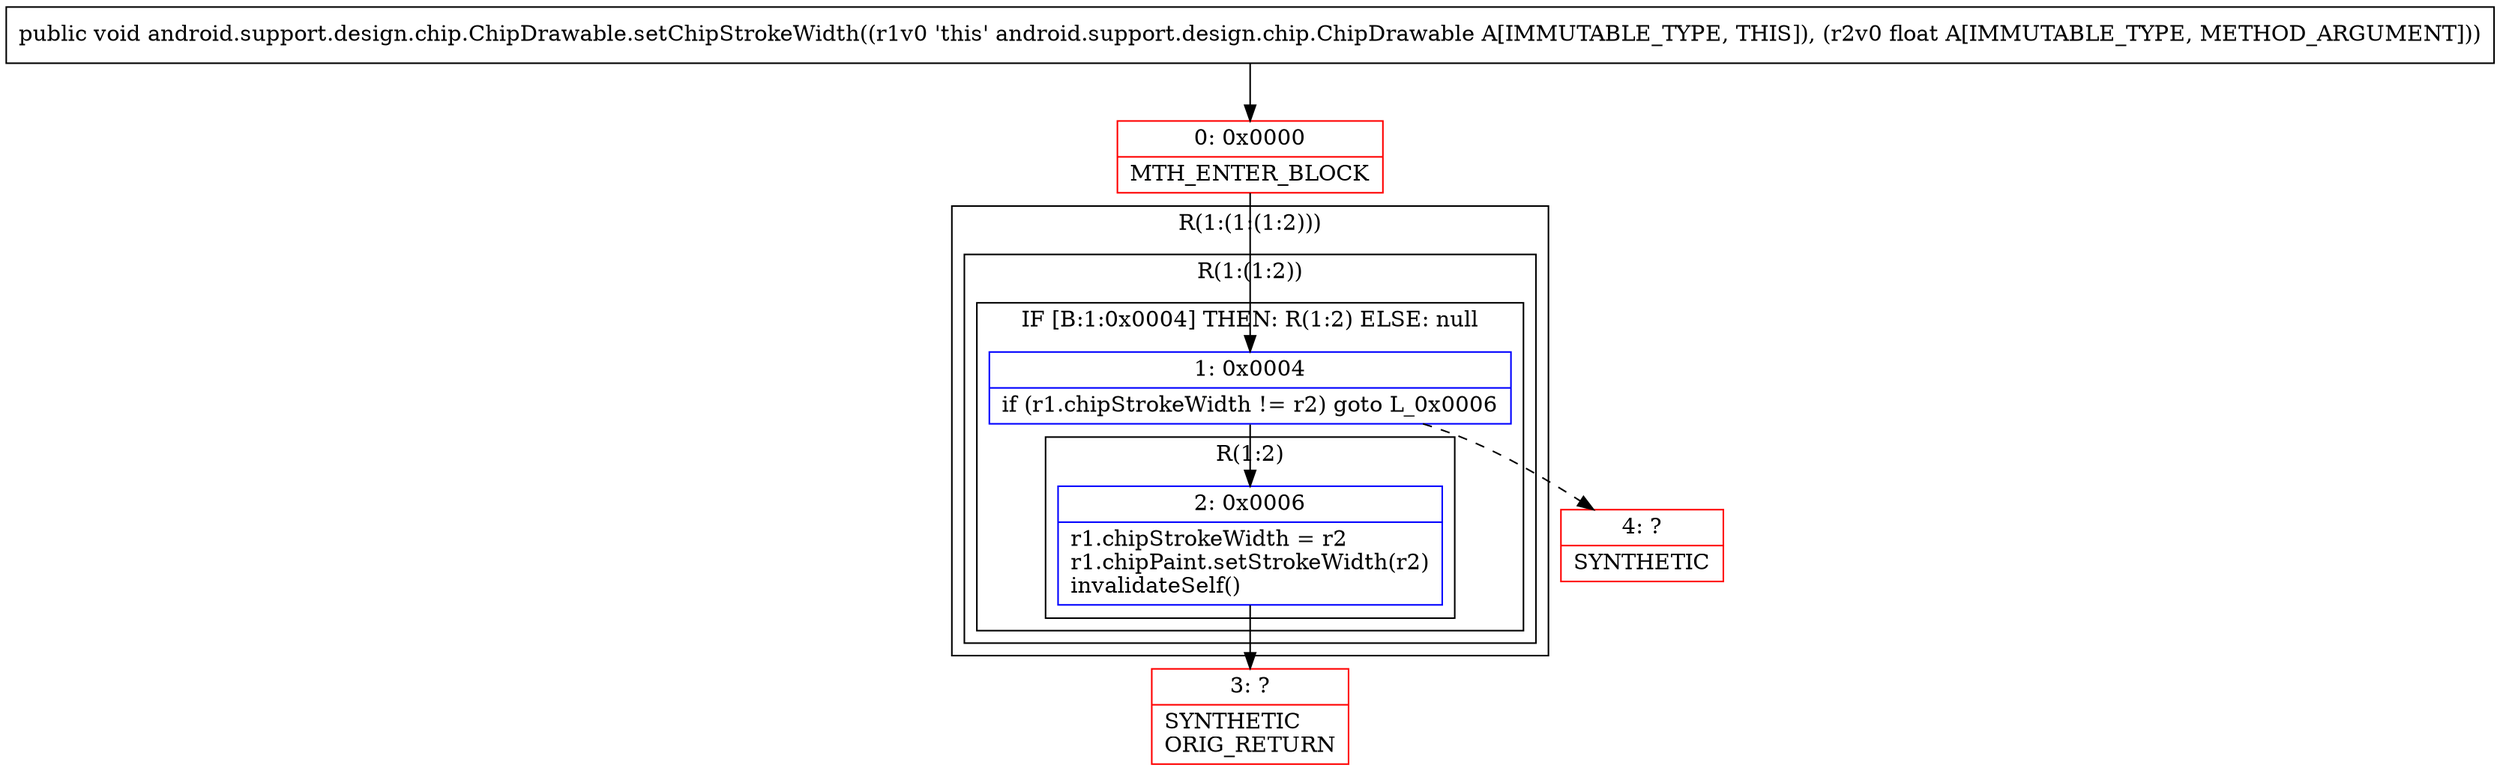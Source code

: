 digraph "CFG forandroid.support.design.chip.ChipDrawable.setChipStrokeWidth(F)V" {
subgraph cluster_Region_658788773 {
label = "R(1:(1:(1:2)))";
node [shape=record,color=blue];
subgraph cluster_Region_1939695160 {
label = "R(1:(1:2))";
node [shape=record,color=blue];
subgraph cluster_IfRegion_1078155923 {
label = "IF [B:1:0x0004] THEN: R(1:2) ELSE: null";
node [shape=record,color=blue];
Node_1 [shape=record,label="{1\:\ 0x0004|if (r1.chipStrokeWidth != r2) goto L_0x0006\l}"];
subgraph cluster_Region_1867518207 {
label = "R(1:2)";
node [shape=record,color=blue];
Node_2 [shape=record,label="{2\:\ 0x0006|r1.chipStrokeWidth = r2\lr1.chipPaint.setStrokeWidth(r2)\linvalidateSelf()\l}"];
}
}
}
}
Node_0 [shape=record,color=red,label="{0\:\ 0x0000|MTH_ENTER_BLOCK\l}"];
Node_3 [shape=record,color=red,label="{3\:\ ?|SYNTHETIC\lORIG_RETURN\l}"];
Node_4 [shape=record,color=red,label="{4\:\ ?|SYNTHETIC\l}"];
MethodNode[shape=record,label="{public void android.support.design.chip.ChipDrawable.setChipStrokeWidth((r1v0 'this' android.support.design.chip.ChipDrawable A[IMMUTABLE_TYPE, THIS]), (r2v0 float A[IMMUTABLE_TYPE, METHOD_ARGUMENT])) }"];
MethodNode -> Node_0;
Node_1 -> Node_2;
Node_1 -> Node_4[style=dashed];
Node_2 -> Node_3;
Node_0 -> Node_1;
}

